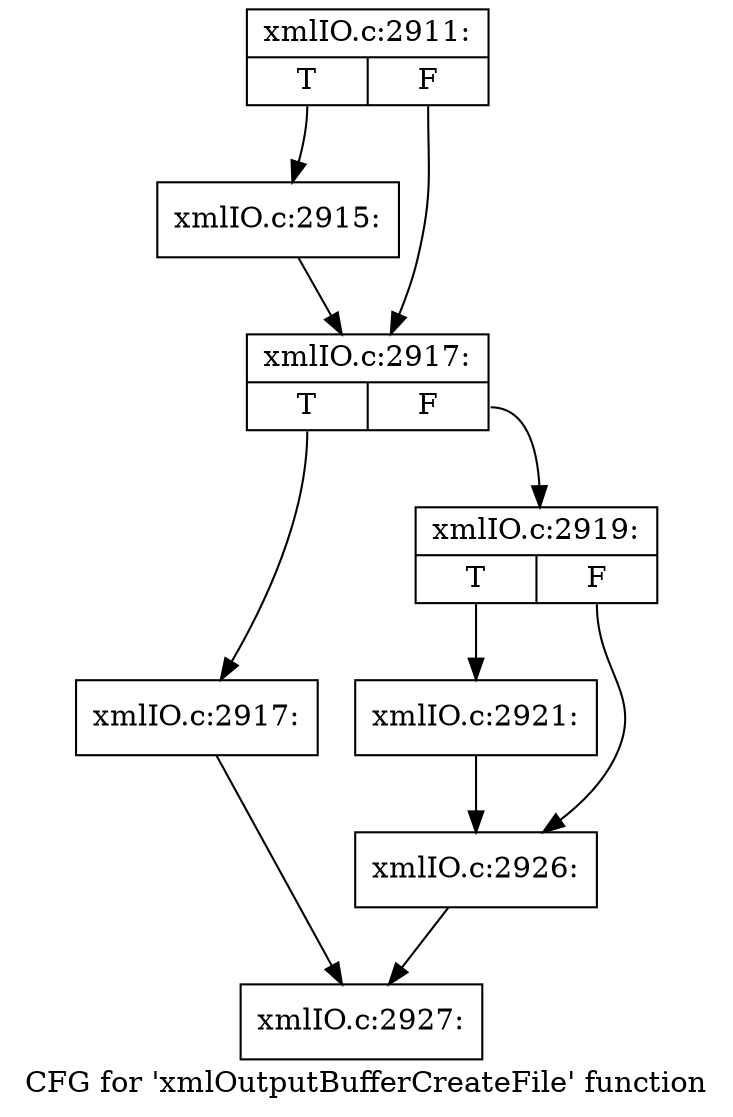 digraph "CFG for 'xmlOutputBufferCreateFile' function" {
	label="CFG for 'xmlOutputBufferCreateFile' function";

	Node0x52c63b0 [shape=record,label="{xmlIO.c:2911:|{<s0>T|<s1>F}}"];
	Node0x52c63b0:s0 -> Node0x52c9250;
	Node0x52c63b0:s1 -> Node0x52c92a0;
	Node0x52c9250 [shape=record,label="{xmlIO.c:2915:}"];
	Node0x52c9250 -> Node0x52c92a0;
	Node0x52c92a0 [shape=record,label="{xmlIO.c:2917:|{<s0>T|<s1>F}}"];
	Node0x52c92a0:s0 -> Node0x52c96c0;
	Node0x52c92a0:s1 -> Node0x52c9710;
	Node0x52c96c0 [shape=record,label="{xmlIO.c:2917:}"];
	Node0x52c96c0 -> Node0x52c8500;
	Node0x52c9710 [shape=record,label="{xmlIO.c:2919:|{<s0>T|<s1>F}}"];
	Node0x52c9710:s0 -> Node0x52c9da0;
	Node0x52c9710:s1 -> Node0x52c9df0;
	Node0x52c9da0 [shape=record,label="{xmlIO.c:2921:}"];
	Node0x52c9da0 -> Node0x52c9df0;
	Node0x52c9df0 [shape=record,label="{xmlIO.c:2926:}"];
	Node0x52c9df0 -> Node0x52c8500;
	Node0x52c8500 [shape=record,label="{xmlIO.c:2927:}"];
}
